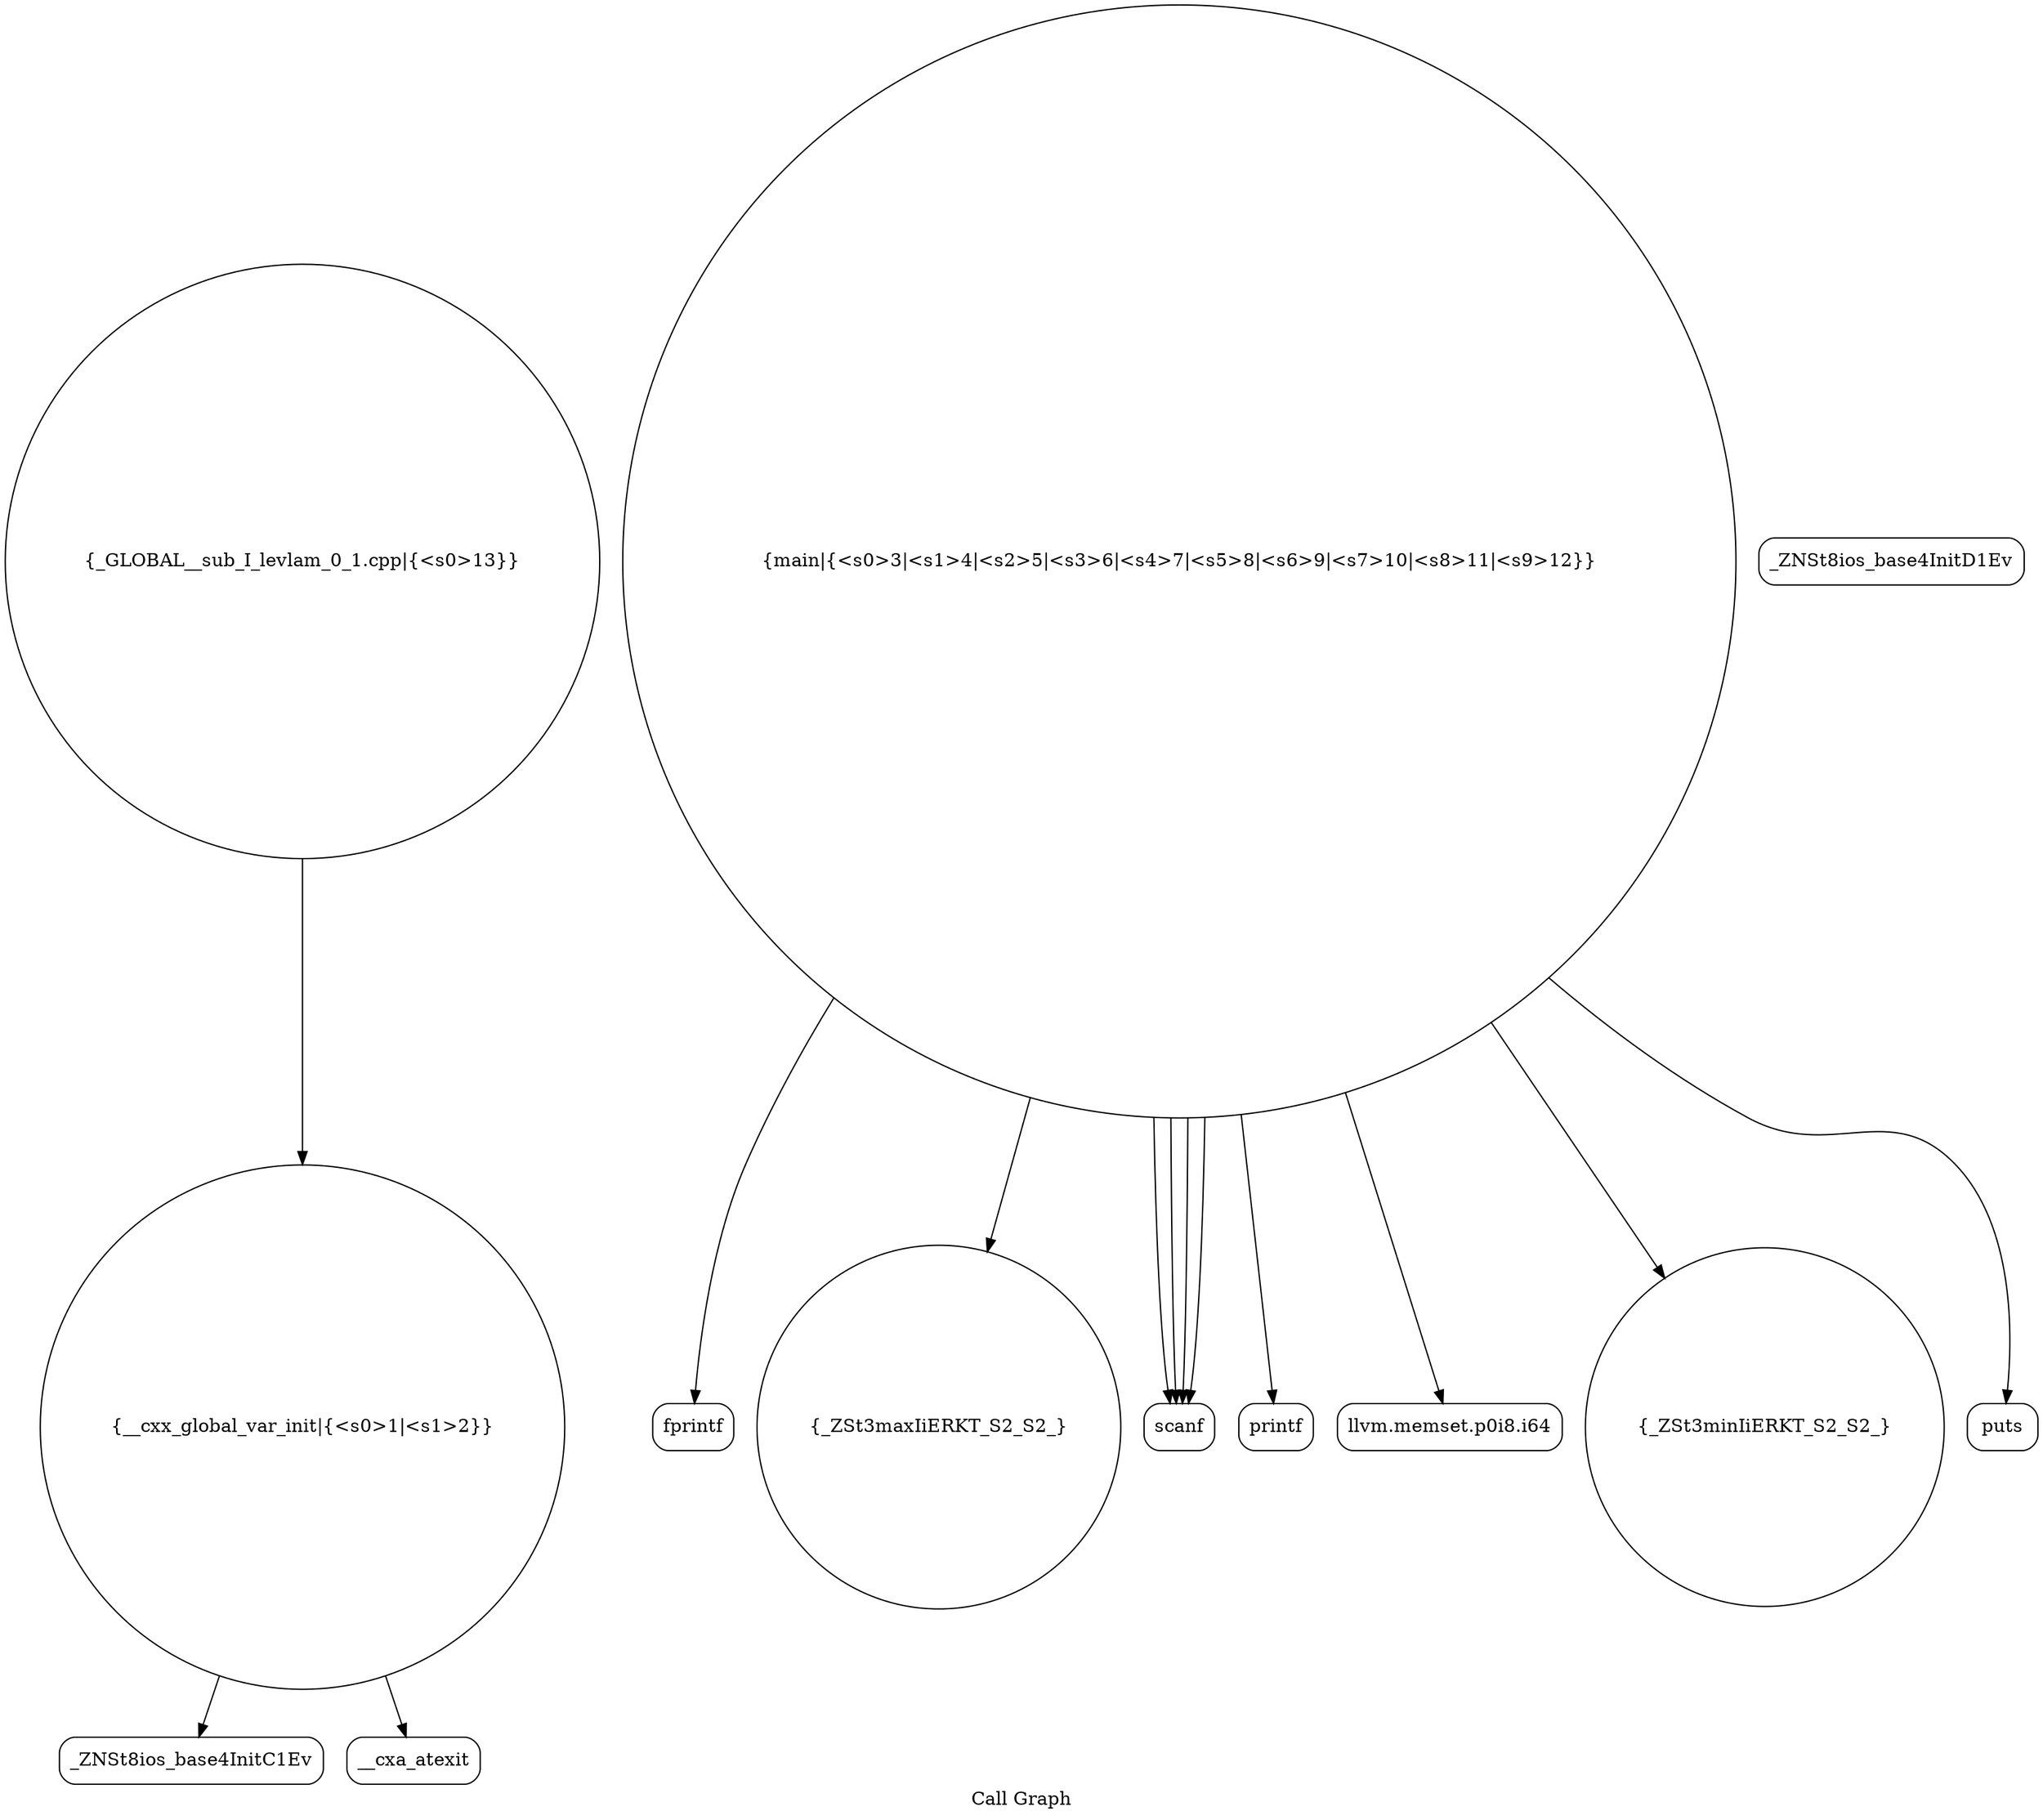 digraph "Call Graph" {
	label="Call Graph";

	Node0x562360131a30 [shape=record,shape=circle,label="{__cxx_global_var_init|{<s0>1|<s1>2}}"];
	Node0x562360131a30:s0 -> Node0x562360131ec0[color=black];
	Node0x562360131a30:s1 -> Node0x562360131fc0[color=black];
	Node0x5623601321c0 [shape=record,shape=Mrecord,label="{fprintf}"];
	Node0x562360131f40 [shape=record,shape=Mrecord,label="{_ZNSt8ios_base4InitD1Ev}"];
	Node0x5623601322c0 [shape=record,shape=circle,label="{_ZSt3maxIiERKT_S2_S2_}"];
	Node0x562360132040 [shape=record,shape=circle,label="{main|{<s0>3|<s1>4|<s2>5|<s3>6|<s4>7|<s5>8|<s6>9|<s7>10|<s8>11|<s9>12}}"];
	Node0x562360132040:s0 -> Node0x5623601320c0[color=black];
	Node0x562360132040:s1 -> Node0x562360132140[color=black];
	Node0x562360132040:s2 -> Node0x5623601321c0[color=black];
	Node0x562360132040:s3 -> Node0x5623601320c0[color=black];
	Node0x562360132040:s4 -> Node0x5623601320c0[color=black];
	Node0x562360132040:s5 -> Node0x5623601320c0[color=black];
	Node0x562360132040:s6 -> Node0x562360132240[color=black];
	Node0x562360132040:s7 -> Node0x562360132340[color=black];
	Node0x562360132040:s8 -> Node0x5623601322c0[color=black];
	Node0x562360132040:s9 -> Node0x5623601323c0[color=black];
	Node0x5623601323c0 [shape=record,shape=Mrecord,label="{puts}"];
	Node0x562360132140 [shape=record,shape=Mrecord,label="{printf}"];
	Node0x562360131ec0 [shape=record,shape=Mrecord,label="{_ZNSt8ios_base4InitC1Ev}"];
	Node0x562360132240 [shape=record,shape=Mrecord,label="{llvm.memset.p0i8.i64}"];
	Node0x562360131fc0 [shape=record,shape=Mrecord,label="{__cxa_atexit}"];
	Node0x562360132340 [shape=record,shape=circle,label="{_ZSt3minIiERKT_S2_S2_}"];
	Node0x5623601320c0 [shape=record,shape=Mrecord,label="{scanf}"];
	Node0x562360132440 [shape=record,shape=circle,label="{_GLOBAL__sub_I_levlam_0_1.cpp|{<s0>13}}"];
	Node0x562360132440:s0 -> Node0x562360131a30[color=black];
}
